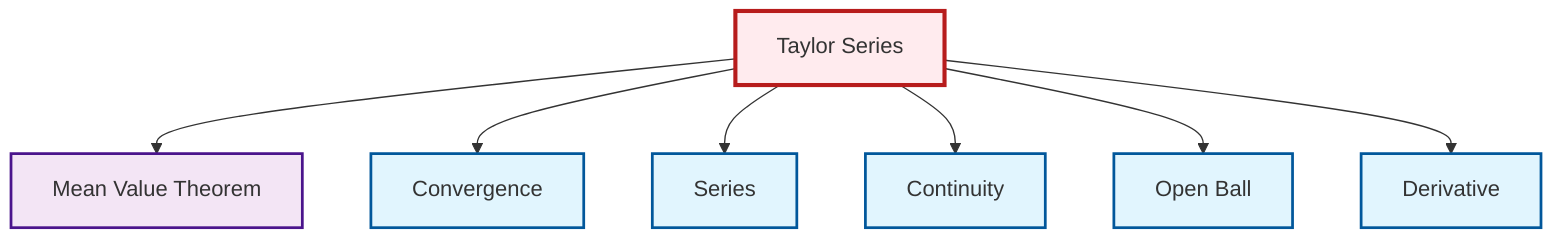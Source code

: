 graph TD
    classDef definition fill:#e1f5fe,stroke:#01579b,stroke-width:2px
    classDef theorem fill:#f3e5f5,stroke:#4a148c,stroke-width:2px
    classDef axiom fill:#fff3e0,stroke:#e65100,stroke-width:2px
    classDef example fill:#e8f5e9,stroke:#1b5e20,stroke-width:2px
    classDef current fill:#ffebee,stroke:#b71c1c,stroke-width:3px
    thm-mean-value["Mean Value Theorem"]:::theorem
    def-convergence["Convergence"]:::definition
    thm-taylor-series["Taylor Series"]:::theorem
    def-derivative["Derivative"]:::definition
    def-series["Series"]:::definition
    def-continuity["Continuity"]:::definition
    def-open-ball["Open Ball"]:::definition
    thm-taylor-series --> thm-mean-value
    thm-taylor-series --> def-convergence
    thm-taylor-series --> def-series
    thm-taylor-series --> def-continuity
    thm-taylor-series --> def-open-ball
    thm-taylor-series --> def-derivative
    class thm-taylor-series current